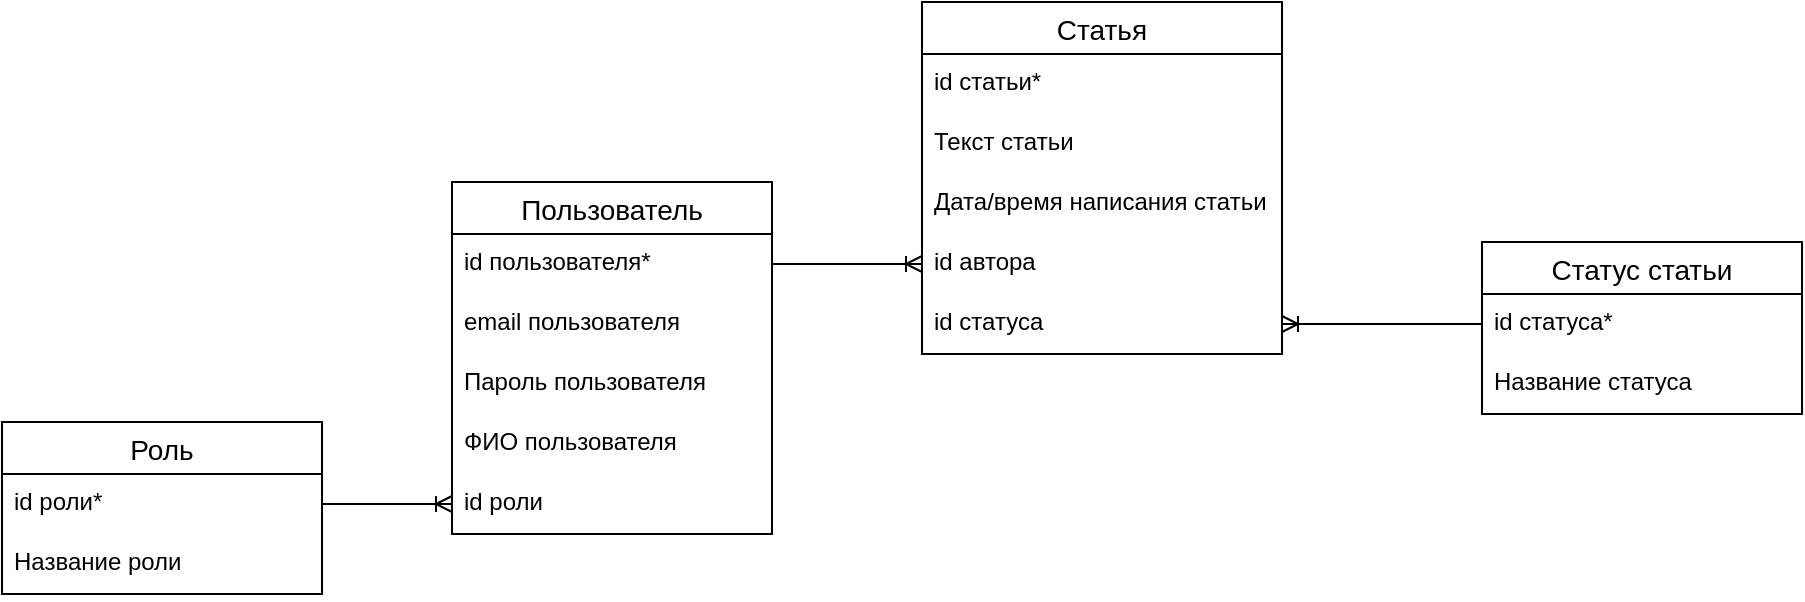 <mxfile version="17.4.6" type="device"><diagram id="R2lEEEUBdFMjLlhIrx00" name="Page-1"><mxGraphModel dx="1038" dy="575" grid="1" gridSize="10" guides="1" tooltips="1" connect="1" arrows="1" fold="1" page="1" pageScale="1" pageWidth="850" pageHeight="1100" math="0" shadow="0" extFonts="Permanent Marker^https://fonts.googleapis.com/css?family=Permanent+Marker"><root><mxCell id="0"/><mxCell id="1" parent="0"/><mxCell id="uZlPbwbJ9XltDxDSAAo5-1" value="Роль" style="swimlane;fontStyle=0;childLayout=stackLayout;horizontal=1;startSize=26;horizontalStack=0;resizeParent=1;resizeParentMax=0;resizeLast=0;collapsible=1;marginBottom=0;align=center;fontSize=14;" vertex="1" parent="1"><mxGeometry x="40" y="350" width="160" height="86" as="geometry"/></mxCell><mxCell id="uZlPbwbJ9XltDxDSAAo5-2" value="id роли*" style="text;strokeColor=none;fillColor=none;spacingLeft=4;spacingRight=4;overflow=hidden;rotatable=0;points=[[0,0.5],[1,0.5]];portConstraint=eastwest;fontSize=12;" vertex="1" parent="uZlPbwbJ9XltDxDSAAo5-1"><mxGeometry y="26" width="160" height="30" as="geometry"/></mxCell><mxCell id="uZlPbwbJ9XltDxDSAAo5-3" value="Название роли" style="text;strokeColor=none;fillColor=none;spacingLeft=4;spacingRight=4;overflow=hidden;rotatable=0;points=[[0,0.5],[1,0.5]];portConstraint=eastwest;fontSize=12;" vertex="1" parent="uZlPbwbJ9XltDxDSAAo5-1"><mxGeometry y="56" width="160" height="30" as="geometry"/></mxCell><mxCell id="uZlPbwbJ9XltDxDSAAo5-5" value="Пользователь" style="swimlane;fontStyle=0;childLayout=stackLayout;horizontal=1;startSize=26;horizontalStack=0;resizeParent=1;resizeParentMax=0;resizeLast=0;collapsible=1;marginBottom=0;align=center;fontSize=14;" vertex="1" parent="1"><mxGeometry x="265" y="230" width="160" height="176" as="geometry"/></mxCell><mxCell id="uZlPbwbJ9XltDxDSAAo5-6" value="id пользователя*" style="text;strokeColor=none;fillColor=none;spacingLeft=4;spacingRight=4;overflow=hidden;rotatable=0;points=[[0,0.5],[1,0.5]];portConstraint=eastwest;fontSize=12;" vertex="1" parent="uZlPbwbJ9XltDxDSAAo5-5"><mxGeometry y="26" width="160" height="30" as="geometry"/></mxCell><mxCell id="uZlPbwbJ9XltDxDSAAo5-7" value="email пользователя" style="text;strokeColor=none;fillColor=none;spacingLeft=4;spacingRight=4;overflow=hidden;rotatable=0;points=[[0,0.5],[1,0.5]];portConstraint=eastwest;fontSize=12;" vertex="1" parent="uZlPbwbJ9XltDxDSAAo5-5"><mxGeometry y="56" width="160" height="30" as="geometry"/></mxCell><mxCell id="uZlPbwbJ9XltDxDSAAo5-8" value="Пароль пользователя" style="text;strokeColor=none;fillColor=none;spacingLeft=4;spacingRight=4;overflow=hidden;rotatable=0;points=[[0,0.5],[1,0.5]];portConstraint=eastwest;fontSize=12;" vertex="1" parent="uZlPbwbJ9XltDxDSAAo5-5"><mxGeometry y="86" width="160" height="30" as="geometry"/></mxCell><mxCell id="uZlPbwbJ9XltDxDSAAo5-9" value="ФИО пользователя" style="text;strokeColor=none;fillColor=none;spacingLeft=4;spacingRight=4;overflow=hidden;rotatable=0;points=[[0,0.5],[1,0.5]];portConstraint=eastwest;fontSize=12;" vertex="1" parent="uZlPbwbJ9XltDxDSAAo5-5"><mxGeometry y="116" width="160" height="30" as="geometry"/></mxCell><mxCell id="uZlPbwbJ9XltDxDSAAo5-10" value="id роли" style="text;strokeColor=none;fillColor=none;spacingLeft=4;spacingRight=4;overflow=hidden;rotatable=0;points=[[0,0.5],[1,0.5]];portConstraint=eastwest;fontSize=12;" vertex="1" parent="uZlPbwbJ9XltDxDSAAo5-5"><mxGeometry y="146" width="160" height="30" as="geometry"/></mxCell><mxCell id="uZlPbwbJ9XltDxDSAAo5-11" value="" style="edgeStyle=entityRelationEdgeStyle;fontSize=12;html=1;endArrow=ERoneToMany;rounded=0;exitX=1;exitY=0.5;exitDx=0;exitDy=0;entryX=0;entryY=0.5;entryDx=0;entryDy=0;" edge="1" parent="1" source="uZlPbwbJ9XltDxDSAAo5-2" target="uZlPbwbJ9XltDxDSAAo5-10"><mxGeometry width="100" height="100" relative="1" as="geometry"><mxPoint x="340" y="530" as="sourcePoint"/><mxPoint x="440" y="430" as="targetPoint"/></mxGeometry></mxCell><mxCell id="uZlPbwbJ9XltDxDSAAo5-12" value="Статус статьи" style="swimlane;fontStyle=0;childLayout=stackLayout;horizontal=1;startSize=26;horizontalStack=0;resizeParent=1;resizeParentMax=0;resizeLast=0;collapsible=1;marginBottom=0;align=center;fontSize=14;" vertex="1" parent="1"><mxGeometry x="780" y="260" width="160" height="86" as="geometry"/></mxCell><mxCell id="uZlPbwbJ9XltDxDSAAo5-13" value="id статуса*" style="text;strokeColor=none;fillColor=none;spacingLeft=4;spacingRight=4;overflow=hidden;rotatable=0;points=[[0,0.5],[1,0.5]];portConstraint=eastwest;fontSize=12;" vertex="1" parent="uZlPbwbJ9XltDxDSAAo5-12"><mxGeometry y="26" width="160" height="30" as="geometry"/></mxCell><mxCell id="uZlPbwbJ9XltDxDSAAo5-14" value="Название статуса" style="text;strokeColor=none;fillColor=none;spacingLeft=4;spacingRight=4;overflow=hidden;rotatable=0;points=[[0,0.5],[1,0.5]];portConstraint=eastwest;fontSize=12;" vertex="1" parent="uZlPbwbJ9XltDxDSAAo5-12"><mxGeometry y="56" width="160" height="30" as="geometry"/></mxCell><mxCell id="uZlPbwbJ9XltDxDSAAo5-16" value="Статья" style="swimlane;fontStyle=0;childLayout=stackLayout;horizontal=1;startSize=26;horizontalStack=0;resizeParent=1;resizeParentMax=0;resizeLast=0;collapsible=1;marginBottom=0;align=center;fontSize=14;" vertex="1" parent="1"><mxGeometry x="500" y="140" width="180" height="176" as="geometry"/></mxCell><mxCell id="uZlPbwbJ9XltDxDSAAo5-17" value="id статьи*" style="text;strokeColor=none;fillColor=none;spacingLeft=4;spacingRight=4;overflow=hidden;rotatable=0;points=[[0,0.5],[1,0.5]];portConstraint=eastwest;fontSize=12;" vertex="1" parent="uZlPbwbJ9XltDxDSAAo5-16"><mxGeometry y="26" width="180" height="30" as="geometry"/></mxCell><mxCell id="uZlPbwbJ9XltDxDSAAo5-18" value="Текст статьи" style="text;strokeColor=none;fillColor=none;spacingLeft=4;spacingRight=4;overflow=hidden;rotatable=0;points=[[0,0.5],[1,0.5]];portConstraint=eastwest;fontSize=12;" vertex="1" parent="uZlPbwbJ9XltDxDSAAo5-16"><mxGeometry y="56" width="180" height="30" as="geometry"/></mxCell><mxCell id="uZlPbwbJ9XltDxDSAAo5-19" value="Дата/время написания статьи" style="text;strokeColor=none;fillColor=none;spacingLeft=4;spacingRight=4;overflow=hidden;rotatable=0;points=[[0,0.5],[1,0.5]];portConstraint=eastwest;fontSize=12;" vertex="1" parent="uZlPbwbJ9XltDxDSAAo5-16"><mxGeometry y="86" width="180" height="30" as="geometry"/></mxCell><mxCell id="uZlPbwbJ9XltDxDSAAo5-20" value="id автора" style="text;strokeColor=none;fillColor=none;spacingLeft=4;spacingRight=4;overflow=hidden;rotatable=0;points=[[0,0.5],[1,0.5]];portConstraint=eastwest;fontSize=12;" vertex="1" parent="uZlPbwbJ9XltDxDSAAo5-16"><mxGeometry y="116" width="180" height="30" as="geometry"/></mxCell><mxCell id="uZlPbwbJ9XltDxDSAAo5-21" value="id статуса" style="text;strokeColor=none;fillColor=none;spacingLeft=4;spacingRight=4;overflow=hidden;rotatable=0;points=[[0,0.5],[1,0.5]];portConstraint=eastwest;fontSize=12;" vertex="1" parent="uZlPbwbJ9XltDxDSAAo5-16"><mxGeometry y="146" width="180" height="30" as="geometry"/></mxCell><mxCell id="uZlPbwbJ9XltDxDSAAo5-22" value="" style="edgeStyle=entityRelationEdgeStyle;fontSize=12;html=1;endArrow=ERoneToMany;rounded=0;exitX=1;exitY=0.5;exitDx=0;exitDy=0;entryX=0;entryY=0.5;entryDx=0;entryDy=0;" edge="1" parent="1" source="uZlPbwbJ9XltDxDSAAo5-6" target="uZlPbwbJ9XltDxDSAAo5-20"><mxGeometry width="100" height="100" relative="1" as="geometry"><mxPoint x="500" y="230" as="sourcePoint"/><mxPoint x="600" y="130" as="targetPoint"/></mxGeometry></mxCell><mxCell id="uZlPbwbJ9XltDxDSAAo5-23" value="" style="edgeStyle=entityRelationEdgeStyle;fontSize=12;html=1;endArrow=ERoneToMany;rounded=0;exitX=0;exitY=0.5;exitDx=0;exitDy=0;entryX=1;entryY=0.5;entryDx=0;entryDy=0;" edge="1" parent="1" source="uZlPbwbJ9XltDxDSAAo5-13" target="uZlPbwbJ9XltDxDSAAo5-21"><mxGeometry width="100" height="100" relative="1" as="geometry"><mxPoint x="630" y="490" as="sourcePoint"/><mxPoint x="730" y="390" as="targetPoint"/></mxGeometry></mxCell></root></mxGraphModel></diagram></mxfile>